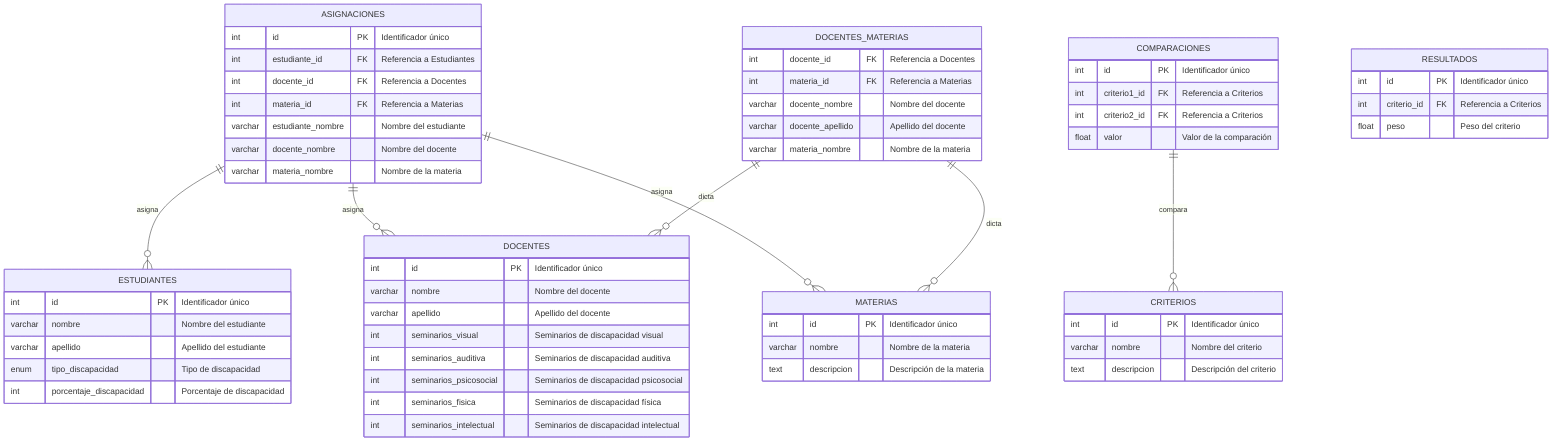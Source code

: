 erDiagram
    ASIGNACIONES {
        int id PK "Identificador único"
        int estudiante_id FK "Referencia a Estudiantes"
        int docente_id FK "Referencia a Docentes"
        int materia_id FK "Referencia a Materias"
        varchar estudiante_nombre "Nombre del estudiante"
        varchar docente_nombre "Nombre del docente"
        varchar materia_nombre "Nombre de la materia"
    }

    COMPARACIONES {
        int id PK "Identificador único"
        int criterio1_id FK "Referencia a Criterios"
        int criterio2_id FK "Referencia a Criterios"
        float valor "Valor de la comparación"
    }

    CRITERIOS {
        int id PK "Identificador único"
        varchar nombre "Nombre del criterio"
        text descripcion "Descripción del criterio"
    }

    DOCENTES {
        int id PK "Identificador único"
        varchar nombre "Nombre del docente"
        varchar apellido "Apellido del docente"
        int seminarios_visual "Seminarios de discapacidad visual"
        int seminarios_auditiva "Seminarios de discapacidad auditiva"
        int seminarios_psicosocial "Seminarios de discapacidad psicosocial"
        int seminarios_fisica "Seminarios de discapacidad física"
        int seminarios_intelectual "Seminarios de discapacidad intelectual"
    }

    DOCENTES_MATERIAS {
        int docente_id FK "Referencia a Docentes"
        int materia_id FK "Referencia a Materias"
        varchar docente_nombre "Nombre del docente"
        varchar docente_apellido "Apellido del docente"
        varchar materia_nombre "Nombre de la materia"
    }

    ESTUDIANTES {
        int id PK "Identificador único"
        varchar nombre "Nombre del estudiante"
        varchar apellido "Apellido del estudiante"
        enum tipo_discapacidad "Tipo de discapacidad"
        int porcentaje_discapacidad "Porcentaje de discapacidad"
    }

    MATERIAS {
        int id PK "Identificador único"
        varchar nombre "Nombre de la materia"
        text descripcion "Descripción de la materia"
    }

    RESULTADOS {
        int id PK "Identificador único"
        int criterio_id FK "Referencia a Criterios"
        float peso "Peso del criterio"
    }

    ASIGNACIONES ||--o{ ESTUDIANTES : "asigna"
    ASIGNACIONES ||--o{ DOCENTES : "asigna"
    ASIGNACIONES ||--o{ MATERIAS : "asigna"
    COMPARACIONES ||--o{ CRITERIOS : "compara"
    DOCENTES_MATERIAS ||--o{ DOCENTES : "dicta"
    DOCENTES_MATERIAS ||--o{ MATERIAS : "dicta"